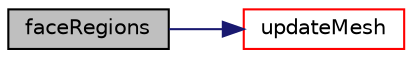 digraph "faceRegions"
{
  bgcolor="transparent";
  edge [fontname="Helvetica",fontsize="10",labelfontname="Helvetica",labelfontsize="10"];
  node [fontname="Helvetica",fontsize="10",shape=record];
  rankdir="LR";
  Node1 [label="faceRegions",height=0.2,width=0.4,color="black", fillcolor="grey75", style="filled", fontcolor="black"];
  Node1 -> Node2 [color="midnightblue",fontsize="10",style="solid",fontname="Helvetica"];
  Node2 [label="updateMesh",height=0.2,width=0.4,color="red",URL="$a01406.html#ad57565956fd4064299f4bd3c4eebb1d4",tooltip="Force recalculation of locally stored data on topological change. "];
}
